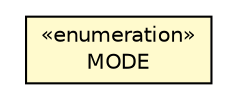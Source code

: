 #!/usr/local/bin/dot
#
# Class diagram 
# Generated by UMLGraph version R5_6-24-gf6e263 (http://www.umlgraph.org/)
#

digraph G {
	edge [fontname="Helvetica",fontsize=10,labelfontname="Helvetica",labelfontsize=10];
	node [fontname="Helvetica",fontsize=10,shape=plaintext];
	nodesep=0.25;
	ranksep=0.5;
	// com.orientechnologies.orient.server.distributed.impl.task.OSyncClusterTask.MODE
	c4133295 [label=<<table title="com.orientechnologies.orient.server.distributed.impl.task.OSyncClusterTask.MODE" border="0" cellborder="1" cellspacing="0" cellpadding="2" port="p" bgcolor="lemonChiffon" href="./OSyncClusterTask.MODE.html">
		<tr><td><table border="0" cellspacing="0" cellpadding="1">
<tr><td align="center" balign="center"> &#171;enumeration&#187; </td></tr>
<tr><td align="center" balign="center"> MODE </td></tr>
		</table></td></tr>
		</table>>, URL="./OSyncClusterTask.MODE.html", fontname="Helvetica", fontcolor="black", fontsize=10.0];
}

